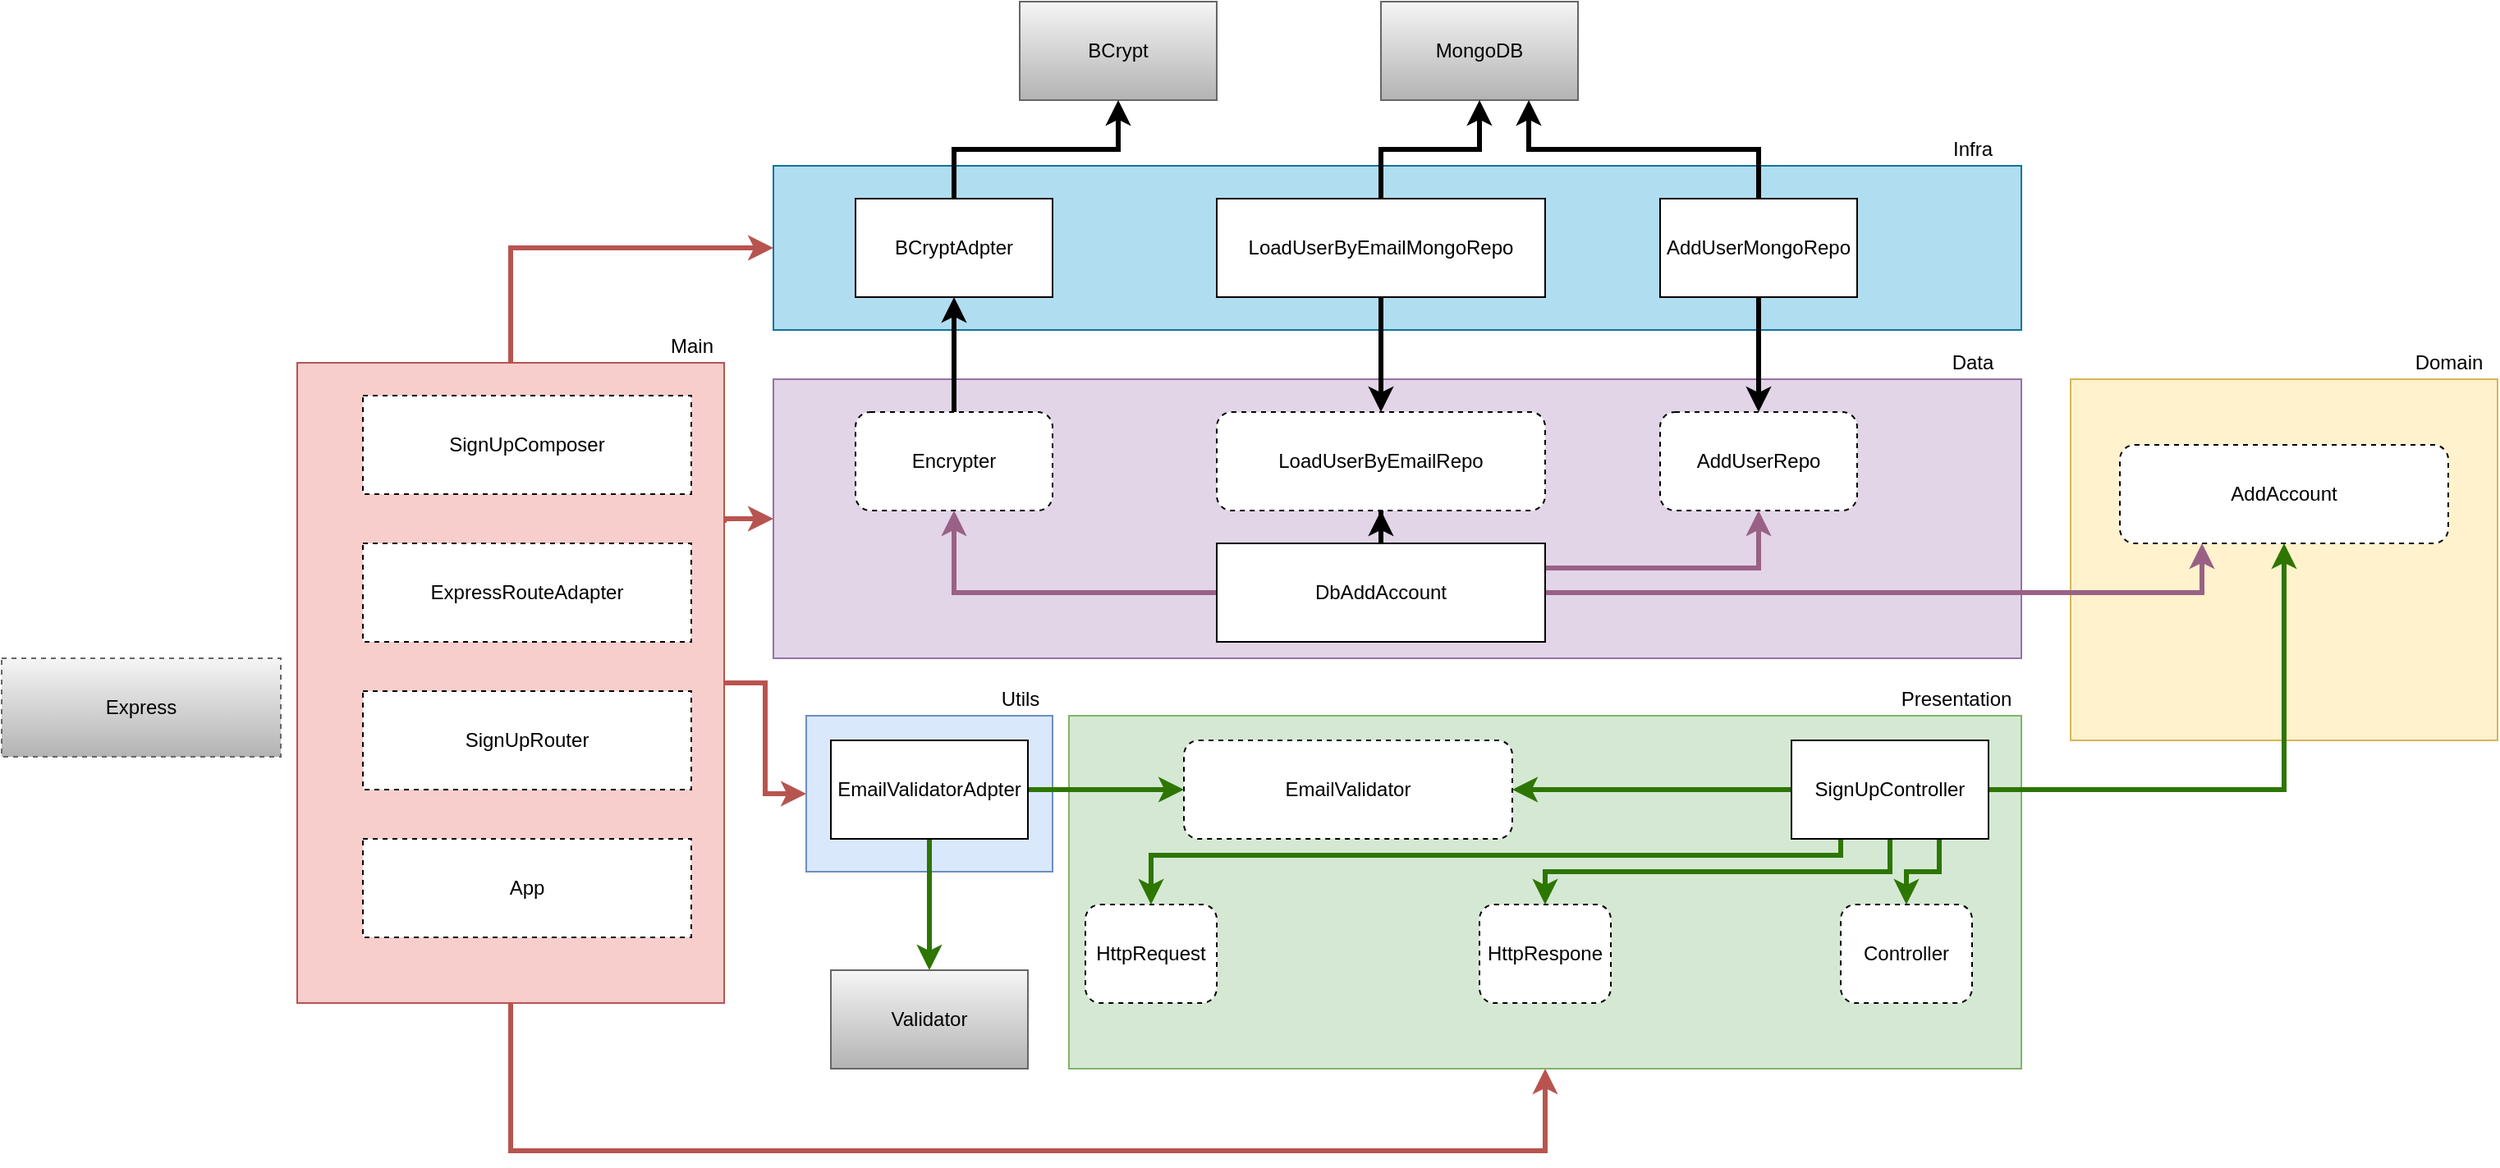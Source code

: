 <mxfile version="14.1.2" type="github">
  <diagram id="IQCmbPOS1j4bv17Skjl6" name="Page-1">
    <mxGraphModel dx="2062" dy="705" grid="1" gridSize="10" guides="1" tooltips="1" connect="1" arrows="1" fold="1" page="1" pageScale="1" pageWidth="2339" pageHeight="3300" math="0" shadow="0">
      <root>
        <mxCell id="0" />
        <mxCell id="1" parent="0" />
        <mxCell id="3qMhevc5FPrKQXxK73y2-7" value="" style="rounded=0;whiteSpace=wrap;html=1;fillColor=#e1d5e7;strokeColor=#9673a6;" vertex="1" parent="1">
          <mxGeometry x="490" y="260" width="760" height="170" as="geometry" />
        </mxCell>
        <mxCell id="3qMhevc5FPrKQXxK73y2-21" value="" style="rounded=0;whiteSpace=wrap;html=1;fillColor=#fff2cc;strokeColor=#d6b656;" vertex="1" parent="1">
          <mxGeometry x="1280" y="260" width="260" height="220" as="geometry" />
        </mxCell>
        <mxCell id="3qMhevc5FPrKQXxK73y2-1" value="BCrypt" style="rounded=0;whiteSpace=wrap;html=1;gradientColor=#b3b3b3;fillColor=#f5f5f5;strokeColor=#666666;" vertex="1" parent="1">
          <mxGeometry x="640" y="30" width="120" height="60" as="geometry" />
        </mxCell>
        <mxCell id="3qMhevc5FPrKQXxK73y2-2" value="MongoDB" style="rounded=0;whiteSpace=wrap;html=1;gradientColor=#b3b3b3;fillColor=#f5f5f5;strokeColor=#666666;" vertex="1" parent="1">
          <mxGeometry x="860" y="30" width="120" height="60" as="geometry" />
        </mxCell>
        <mxCell id="3qMhevc5FPrKQXxK73y2-3" value="" style="rounded=0;whiteSpace=wrap;html=1;fillColor=#b1ddf0;strokeColor=#10739e;" vertex="1" parent="1">
          <mxGeometry x="490" y="130" width="760" height="100" as="geometry" />
        </mxCell>
        <mxCell id="3qMhevc5FPrKQXxK73y2-45" style="edgeStyle=orthogonalEdgeStyle;rounded=0;orthogonalLoop=1;jettySize=auto;html=1;exitX=0.5;exitY=0;exitDx=0;exitDy=0;entryX=0.5;entryY=1;entryDx=0;entryDy=0;strokeWidth=3;" edge="1" parent="1" source="3qMhevc5FPrKQXxK73y2-4" target="3qMhevc5FPrKQXxK73y2-1">
          <mxGeometry relative="1" as="geometry" />
        </mxCell>
        <mxCell id="3qMhevc5FPrKQXxK73y2-4" value="BCryptAdpter&lt;br&gt;" style="rounded=0;whiteSpace=wrap;html=1;" vertex="1" parent="1">
          <mxGeometry x="540" y="150" width="120" height="60" as="geometry" />
        </mxCell>
        <mxCell id="3qMhevc5FPrKQXxK73y2-46" style="edgeStyle=orthogonalEdgeStyle;rounded=0;orthogonalLoop=1;jettySize=auto;html=1;exitX=0.5;exitY=0;exitDx=0;exitDy=0;entryX=0.5;entryY=1;entryDx=0;entryDy=0;strokeWidth=3;" edge="1" parent="1" source="3qMhevc5FPrKQXxK73y2-5" target="3qMhevc5FPrKQXxK73y2-2">
          <mxGeometry relative="1" as="geometry" />
        </mxCell>
        <mxCell id="3qMhevc5FPrKQXxK73y2-57" style="edgeStyle=orthogonalEdgeStyle;rounded=0;orthogonalLoop=1;jettySize=auto;html=1;exitX=0.5;exitY=1;exitDx=0;exitDy=0;strokeWidth=3;" edge="1" parent="1" source="3qMhevc5FPrKQXxK73y2-5" target="3qMhevc5FPrKQXxK73y2-9">
          <mxGeometry relative="1" as="geometry" />
        </mxCell>
        <mxCell id="3qMhevc5FPrKQXxK73y2-5" value="LoadUserByEmailMongoRepo&lt;br&gt;" style="rounded=0;whiteSpace=wrap;html=1;" vertex="1" parent="1">
          <mxGeometry x="760" y="150" width="200" height="60" as="geometry" />
        </mxCell>
        <mxCell id="3qMhevc5FPrKQXxK73y2-47" style="edgeStyle=orthogonalEdgeStyle;rounded=0;orthogonalLoop=1;jettySize=auto;html=1;exitX=0.5;exitY=0;exitDx=0;exitDy=0;entryX=0.75;entryY=1;entryDx=0;entryDy=0;strokeWidth=3;" edge="1" parent="1" source="3qMhevc5FPrKQXxK73y2-6" target="3qMhevc5FPrKQXxK73y2-2">
          <mxGeometry relative="1" as="geometry" />
        </mxCell>
        <mxCell id="3qMhevc5FPrKQXxK73y2-58" style="edgeStyle=orthogonalEdgeStyle;rounded=0;orthogonalLoop=1;jettySize=auto;html=1;exitX=0.5;exitY=1;exitDx=0;exitDy=0;entryX=0.5;entryY=0;entryDx=0;entryDy=0;strokeWidth=3;" edge="1" parent="1" source="3qMhevc5FPrKQXxK73y2-6" target="3qMhevc5FPrKQXxK73y2-10">
          <mxGeometry relative="1" as="geometry" />
        </mxCell>
        <mxCell id="3qMhevc5FPrKQXxK73y2-6" value="AddUserMongoRepo&lt;br&gt;" style="rounded=0;whiteSpace=wrap;html=1;" vertex="1" parent="1">
          <mxGeometry x="1030" y="150" width="120" height="60" as="geometry" />
        </mxCell>
        <mxCell id="3qMhevc5FPrKQXxK73y2-50" style="edgeStyle=orthogonalEdgeStyle;rounded=0;orthogonalLoop=1;jettySize=auto;html=1;exitX=0.5;exitY=0;exitDx=0;exitDy=0;entryX=0.5;entryY=1;entryDx=0;entryDy=0;strokeWidth=3;" edge="1" parent="1" source="3qMhevc5FPrKQXxK73y2-8" target="3qMhevc5FPrKQXxK73y2-4">
          <mxGeometry relative="1" as="geometry" />
        </mxCell>
        <mxCell id="3qMhevc5FPrKQXxK73y2-8" value="Encrypter" style="rounded=1;whiteSpace=wrap;html=1;dashed=1;" vertex="1" parent="1">
          <mxGeometry x="540" y="280" width="120" height="60" as="geometry" />
        </mxCell>
        <mxCell id="3qMhevc5FPrKQXxK73y2-9" value="LoadUserByEmailRepo" style="rounded=1;whiteSpace=wrap;html=1;dashed=1;" vertex="1" parent="1">
          <mxGeometry x="760" y="280" width="200" height="60" as="geometry" />
        </mxCell>
        <mxCell id="3qMhevc5FPrKQXxK73y2-10" value="AddUserRepo" style="rounded=1;whiteSpace=wrap;html=1;dashed=1;" vertex="1" parent="1">
          <mxGeometry x="1030" y="280" width="120" height="60" as="geometry" />
        </mxCell>
        <mxCell id="3qMhevc5FPrKQXxK73y2-43" style="edgeStyle=orthogonalEdgeStyle;rounded=0;orthogonalLoop=1;jettySize=auto;html=1;exitX=0;exitY=0.5;exitDx=0;exitDy=0;entryX=0.5;entryY=1;entryDx=0;entryDy=0;strokeWidth=3;gradientColor=#d5739d;fillColor=#e6d0de;strokeColor=#996185;" edge="1" parent="1" source="3qMhevc5FPrKQXxK73y2-12" target="3qMhevc5FPrKQXxK73y2-8">
          <mxGeometry relative="1" as="geometry" />
        </mxCell>
        <mxCell id="3qMhevc5FPrKQXxK73y2-54" style="edgeStyle=orthogonalEdgeStyle;rounded=0;orthogonalLoop=1;jettySize=auto;html=1;exitX=1;exitY=0.5;exitDx=0;exitDy=0;entryX=0.25;entryY=1;entryDx=0;entryDy=0;strokeWidth=3;gradientColor=#d5739d;fillColor=#e6d0de;strokeColor=#996185;" edge="1" parent="1" source="3qMhevc5FPrKQXxK73y2-12" target="3qMhevc5FPrKQXxK73y2-22">
          <mxGeometry relative="1" as="geometry" />
        </mxCell>
        <mxCell id="3qMhevc5FPrKQXxK73y2-55" style="edgeStyle=orthogonalEdgeStyle;rounded=0;orthogonalLoop=1;jettySize=auto;html=1;exitX=1;exitY=0.25;exitDx=0;exitDy=0;entryX=0.5;entryY=1;entryDx=0;entryDy=0;strokeWidth=3;gradientColor=#d5739d;fillColor=#e6d0de;strokeColor=#996185;" edge="1" parent="1" source="3qMhevc5FPrKQXxK73y2-12" target="3qMhevc5FPrKQXxK73y2-10">
          <mxGeometry relative="1" as="geometry" />
        </mxCell>
        <mxCell id="3qMhevc5FPrKQXxK73y2-56" style="edgeStyle=orthogonalEdgeStyle;rounded=0;orthogonalLoop=1;jettySize=auto;html=1;exitX=0.5;exitY=0;exitDx=0;exitDy=0;strokeWidth=3;" edge="1" parent="1" source="3qMhevc5FPrKQXxK73y2-12" target="3qMhevc5FPrKQXxK73y2-9">
          <mxGeometry relative="1" as="geometry" />
        </mxCell>
        <mxCell id="3qMhevc5FPrKQXxK73y2-12" value="DbAddAccount" style="rounded=0;whiteSpace=wrap;html=1;" vertex="1" parent="1">
          <mxGeometry x="760" y="360" width="200" height="60" as="geometry" />
        </mxCell>
        <mxCell id="3qMhevc5FPrKQXxK73y2-40" style="edgeStyle=orthogonalEdgeStyle;rounded=0;orthogonalLoop=1;jettySize=auto;html=1;exitX=1;exitY=0.5;exitDx=0;exitDy=0;entryX=0;entryY=0.5;entryDx=0;entryDy=0;strokeWidth=3;gradientColor=#ea6b66;fillColor=#f8cecc;strokeColor=#b85450;" edge="1" parent="1" source="3qMhevc5FPrKQXxK73y2-13" target="3qMhevc5FPrKQXxK73y2-24">
          <mxGeometry relative="1" as="geometry" />
        </mxCell>
        <mxCell id="3qMhevc5FPrKQXxK73y2-41" style="edgeStyle=orthogonalEdgeStyle;rounded=0;orthogonalLoop=1;jettySize=auto;html=1;exitX=1;exitY=0.25;exitDx=0;exitDy=0;entryX=0;entryY=0.5;entryDx=0;entryDy=0;strokeWidth=3;gradientColor=#ea6b66;fillColor=#f8cecc;strokeColor=#b85450;" edge="1" parent="1" source="3qMhevc5FPrKQXxK73y2-13" target="3qMhevc5FPrKQXxK73y2-7">
          <mxGeometry relative="1" as="geometry">
            <Array as="points">
              <mxPoint x="460" y="345" />
            </Array>
          </mxGeometry>
        </mxCell>
        <mxCell id="3qMhevc5FPrKQXxK73y2-42" style="edgeStyle=orthogonalEdgeStyle;rounded=0;orthogonalLoop=1;jettySize=auto;html=1;exitX=0.5;exitY=0;exitDx=0;exitDy=0;entryX=0;entryY=0.5;entryDx=0;entryDy=0;strokeWidth=3;gradientColor=#ea6b66;fillColor=#f8cecc;strokeColor=#b85450;" edge="1" parent="1" source="3qMhevc5FPrKQXxK73y2-13" target="3qMhevc5FPrKQXxK73y2-3">
          <mxGeometry relative="1" as="geometry" />
        </mxCell>
        <mxCell id="3qMhevc5FPrKQXxK73y2-65" style="edgeStyle=orthogonalEdgeStyle;rounded=0;orthogonalLoop=1;jettySize=auto;html=1;exitX=0.5;exitY=1;exitDx=0;exitDy=0;entryX=0.5;entryY=1;entryDx=0;entryDy=0;strokeWidth=3;gradientColor=#ea6b66;fillColor=#f8cecc;strokeColor=#b85450;" edge="1" parent="1" source="3qMhevc5FPrKQXxK73y2-13" target="3qMhevc5FPrKQXxK73y2-23">
          <mxGeometry relative="1" as="geometry">
            <Array as="points">
              <mxPoint x="330" y="730" />
              <mxPoint x="960" y="730" />
            </Array>
          </mxGeometry>
        </mxCell>
        <mxCell id="3qMhevc5FPrKQXxK73y2-13" value="" style="rounded=0;whiteSpace=wrap;html=1;fillColor=#f8cecc;strokeColor=#b85450;" vertex="1" parent="1">
          <mxGeometry x="200" y="250" width="260" height="390" as="geometry" />
        </mxCell>
        <mxCell id="3qMhevc5FPrKQXxK73y2-15" value="ExpressRouteAdapter" style="rounded=0;whiteSpace=wrap;html=1;dashed=1;" vertex="1" parent="1">
          <mxGeometry x="240" y="360" width="200" height="60" as="geometry" />
        </mxCell>
        <mxCell id="3qMhevc5FPrKQXxK73y2-17" value="SignUpRouter" style="rounded=0;whiteSpace=wrap;html=1;dashed=1;" vertex="1" parent="1">
          <mxGeometry x="240" y="450" width="200" height="60" as="geometry" />
        </mxCell>
        <mxCell id="3qMhevc5FPrKQXxK73y2-18" value="App" style="rounded=0;whiteSpace=wrap;html=1;dashed=1;" vertex="1" parent="1">
          <mxGeometry x="240" y="540" width="200" height="60" as="geometry" />
        </mxCell>
        <mxCell id="3qMhevc5FPrKQXxK73y2-19" value="SignUpComposer" style="rounded=0;whiteSpace=wrap;html=1;dashed=1;" vertex="1" parent="1">
          <mxGeometry x="240" y="270" width="200" height="60" as="geometry" />
        </mxCell>
        <mxCell id="3qMhevc5FPrKQXxK73y2-20" value="Express" style="rounded=0;whiteSpace=wrap;html=1;dashed=1;gradientColor=#b3b3b3;fillColor=#f5f5f5;strokeColor=#666666;" vertex="1" parent="1">
          <mxGeometry x="20" y="430" width="170" height="60" as="geometry" />
        </mxCell>
        <mxCell id="3qMhevc5FPrKQXxK73y2-22" value="AddAccount" style="rounded=1;whiteSpace=wrap;html=1;dashed=1;" vertex="1" parent="1">
          <mxGeometry x="1310" y="300" width="200" height="60" as="geometry" />
        </mxCell>
        <mxCell id="3qMhevc5FPrKQXxK73y2-23" value="" style="rounded=0;whiteSpace=wrap;html=1;fillColor=#d5e8d4;strokeColor=#82b366;" vertex="1" parent="1">
          <mxGeometry x="670" y="465" width="580" height="215" as="geometry" />
        </mxCell>
        <mxCell id="3qMhevc5FPrKQXxK73y2-24" value="" style="rounded=0;whiteSpace=wrap;html=1;fillColor=#dae8fc;strokeColor=#6c8ebf;" vertex="1" parent="1">
          <mxGeometry x="510" y="465" width="150" height="95" as="geometry" />
        </mxCell>
        <mxCell id="3qMhevc5FPrKQXxK73y2-25" value="EmailValidator" style="rounded=1;whiteSpace=wrap;html=1;dashed=1;" vertex="1" parent="1">
          <mxGeometry x="740" y="480" width="200" height="60" as="geometry" />
        </mxCell>
        <mxCell id="3qMhevc5FPrKQXxK73y2-26" value="HttpRequest" style="rounded=1;whiteSpace=wrap;html=1;dashed=1;" vertex="1" parent="1">
          <mxGeometry x="680" y="580" width="80" height="60" as="geometry" />
        </mxCell>
        <mxCell id="3qMhevc5FPrKQXxK73y2-30" style="edgeStyle=orthogonalEdgeStyle;rounded=0;orthogonalLoop=1;jettySize=auto;html=1;exitX=0;exitY=0.5;exitDx=0;exitDy=0;strokeWidth=3;fillColor=#60a917;strokeColor=#2D7600;" edge="1" parent="1" source="3qMhevc5FPrKQXxK73y2-27" target="3qMhevc5FPrKQXxK73y2-25">
          <mxGeometry relative="1" as="geometry" />
        </mxCell>
        <mxCell id="3qMhevc5FPrKQXxK73y2-32" style="edgeStyle=orthogonalEdgeStyle;rounded=0;orthogonalLoop=1;jettySize=auto;html=1;exitX=0.25;exitY=1;exitDx=0;exitDy=0;strokeWidth=3;fillColor=#60a917;strokeColor=#2D7600;" edge="1" parent="1" source="3qMhevc5FPrKQXxK73y2-27" target="3qMhevc5FPrKQXxK73y2-26">
          <mxGeometry relative="1" as="geometry">
            <Array as="points">
              <mxPoint x="1140" y="550" />
              <mxPoint x="720" y="550" />
            </Array>
          </mxGeometry>
        </mxCell>
        <mxCell id="3qMhevc5FPrKQXxK73y2-33" style="edgeStyle=orthogonalEdgeStyle;rounded=0;orthogonalLoop=1;jettySize=auto;html=1;exitX=0.5;exitY=1;exitDx=0;exitDy=0;entryX=0.5;entryY=0;entryDx=0;entryDy=0;strokeWidth=3;fillColor=#60a917;strokeColor=#2D7600;" edge="1" parent="1" source="3qMhevc5FPrKQXxK73y2-27" target="3qMhevc5FPrKQXxK73y2-28">
          <mxGeometry relative="1" as="geometry" />
        </mxCell>
        <mxCell id="3qMhevc5FPrKQXxK73y2-34" style="edgeStyle=orthogonalEdgeStyle;rounded=0;orthogonalLoop=1;jettySize=auto;html=1;exitX=0.75;exitY=1;exitDx=0;exitDy=0;strokeWidth=3;fillColor=#60a917;strokeColor=#2D7600;" edge="1" parent="1" source="3qMhevc5FPrKQXxK73y2-27" target="3qMhevc5FPrKQXxK73y2-29">
          <mxGeometry relative="1" as="geometry" />
        </mxCell>
        <mxCell id="3qMhevc5FPrKQXxK73y2-51" style="edgeStyle=orthogonalEdgeStyle;rounded=0;orthogonalLoop=1;jettySize=auto;html=1;exitX=1;exitY=0.5;exitDx=0;exitDy=0;strokeWidth=3;fillColor=#60a917;strokeColor=#2D7600;" edge="1" parent="1" source="3qMhevc5FPrKQXxK73y2-27" target="3qMhevc5FPrKQXxK73y2-22">
          <mxGeometry relative="1" as="geometry" />
        </mxCell>
        <mxCell id="3qMhevc5FPrKQXxK73y2-27" value="SignUpController" style="rounded=0;whiteSpace=wrap;html=1;" vertex="1" parent="1">
          <mxGeometry x="1110" y="480" width="120" height="60" as="geometry" />
        </mxCell>
        <mxCell id="3qMhevc5FPrKQXxK73y2-28" value="HttpRespone" style="rounded=1;whiteSpace=wrap;html=1;dashed=1;" vertex="1" parent="1">
          <mxGeometry x="920" y="580" width="80" height="60" as="geometry" />
        </mxCell>
        <mxCell id="3qMhevc5FPrKQXxK73y2-29" value="Controller" style="rounded=1;whiteSpace=wrap;html=1;dashed=1;" vertex="1" parent="1">
          <mxGeometry x="1140" y="580" width="80" height="60" as="geometry" />
        </mxCell>
        <mxCell id="3qMhevc5FPrKQXxK73y2-39" style="edgeStyle=orthogonalEdgeStyle;rounded=0;orthogonalLoop=1;jettySize=auto;html=1;exitX=0.5;exitY=1;exitDx=0;exitDy=0;strokeWidth=3;fillColor=#60a917;strokeColor=#2D7600;" edge="1" parent="1" source="3qMhevc5FPrKQXxK73y2-36" target="3qMhevc5FPrKQXxK73y2-38">
          <mxGeometry relative="1" as="geometry" />
        </mxCell>
        <mxCell id="3qMhevc5FPrKQXxK73y2-52" style="edgeStyle=orthogonalEdgeStyle;rounded=0;orthogonalLoop=1;jettySize=auto;html=1;exitX=1;exitY=0.5;exitDx=0;exitDy=0;strokeWidth=3;fillColor=#60a917;strokeColor=#2D7600;" edge="1" parent="1" source="3qMhevc5FPrKQXxK73y2-36" target="3qMhevc5FPrKQXxK73y2-25">
          <mxGeometry relative="1" as="geometry" />
        </mxCell>
        <mxCell id="3qMhevc5FPrKQXxK73y2-36" value="EmailValidatorAdpter" style="rounded=0;whiteSpace=wrap;html=1;" vertex="1" parent="1">
          <mxGeometry x="525" y="480" width="120" height="60" as="geometry" />
        </mxCell>
        <mxCell id="3qMhevc5FPrKQXxK73y2-38" value="Validator" style="rounded=0;whiteSpace=wrap;html=1;gradientColor=#b3b3b3;fillColor=#f5f5f5;strokeColor=#666666;" vertex="1" parent="1">
          <mxGeometry x="525" y="620" width="120" height="60" as="geometry" />
        </mxCell>
        <mxCell id="3qMhevc5FPrKQXxK73y2-59" value="Infra" style="text;html=1;align=center;verticalAlign=middle;resizable=0;points=[];autosize=1;" vertex="1" parent="1">
          <mxGeometry x="1200" y="110" width="40" height="20" as="geometry" />
        </mxCell>
        <mxCell id="3qMhevc5FPrKQXxK73y2-60" value="Domain" style="text;html=1;align=center;verticalAlign=middle;resizable=0;points=[];autosize=1;" vertex="1" parent="1">
          <mxGeometry x="1480" y="240" width="60" height="20" as="geometry" />
        </mxCell>
        <mxCell id="3qMhevc5FPrKQXxK73y2-61" value="Data" style="text;html=1;align=center;verticalAlign=middle;resizable=0;points=[];autosize=1;" vertex="1" parent="1">
          <mxGeometry x="1200" y="240" width="40" height="20" as="geometry" />
        </mxCell>
        <mxCell id="3qMhevc5FPrKQXxK73y2-62" value="Presentation" style="text;html=1;align=center;verticalAlign=middle;resizable=0;points=[];autosize=1;" vertex="1" parent="1">
          <mxGeometry x="1170" y="445" width="80" height="20" as="geometry" />
        </mxCell>
        <mxCell id="3qMhevc5FPrKQXxK73y2-63" value="Utils&lt;br&gt;" style="text;html=1;align=center;verticalAlign=middle;resizable=0;points=[];autosize=1;" vertex="1" parent="1">
          <mxGeometry x="620" y="445" width="40" height="20" as="geometry" />
        </mxCell>
        <mxCell id="3qMhevc5FPrKQXxK73y2-64" value="Main" style="text;html=1;align=center;verticalAlign=middle;resizable=0;points=[];autosize=1;" vertex="1" parent="1">
          <mxGeometry x="420" y="230" width="40" height="20" as="geometry" />
        </mxCell>
      </root>
    </mxGraphModel>
  </diagram>
</mxfile>
